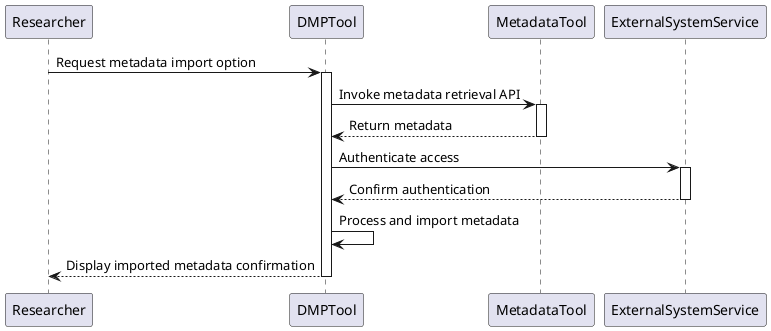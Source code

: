 @startuml
participant Researcher
participant DMPTool
participant MetadataTool
participant ExternalSystemService

Researcher -> DMPTool: Request metadata import option
activate DMPTool

DMPTool -> MetadataTool: Invoke metadata retrieval API
activate MetadataTool
MetadataTool --> DMPTool: Return metadata
deactivate MetadataTool

DMPTool -> ExternalSystemService: Authenticate access
activate ExternalSystemService
ExternalSystemService --> DMPTool: Confirm authentication
deactivate ExternalSystemService

DMPTool -> DMPTool: Process and import metadata
DMPTool --> Researcher: Display imported metadata confirmation
deactivate DMPTool

@enduml
